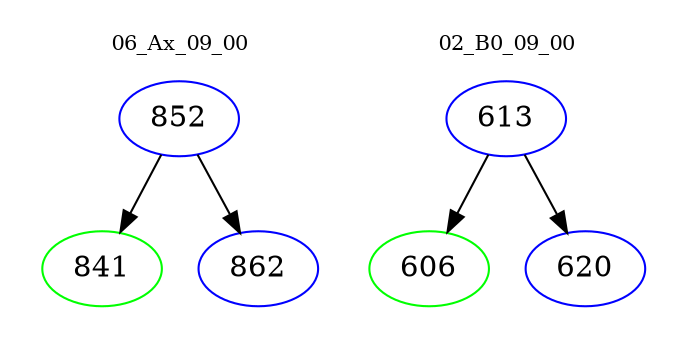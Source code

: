 digraph{
subgraph cluster_0 {
color = white
label = "06_Ax_09_00";
fontsize=10;
T0_852 [label="852", color="blue"]
T0_852 -> T0_841 [color="black"]
T0_841 [label="841", color="green"]
T0_852 -> T0_862 [color="black"]
T0_862 [label="862", color="blue"]
}
subgraph cluster_1 {
color = white
label = "02_B0_09_00";
fontsize=10;
T1_613 [label="613", color="blue"]
T1_613 -> T1_606 [color="black"]
T1_606 [label="606", color="green"]
T1_613 -> T1_620 [color="black"]
T1_620 [label="620", color="blue"]
}
}

